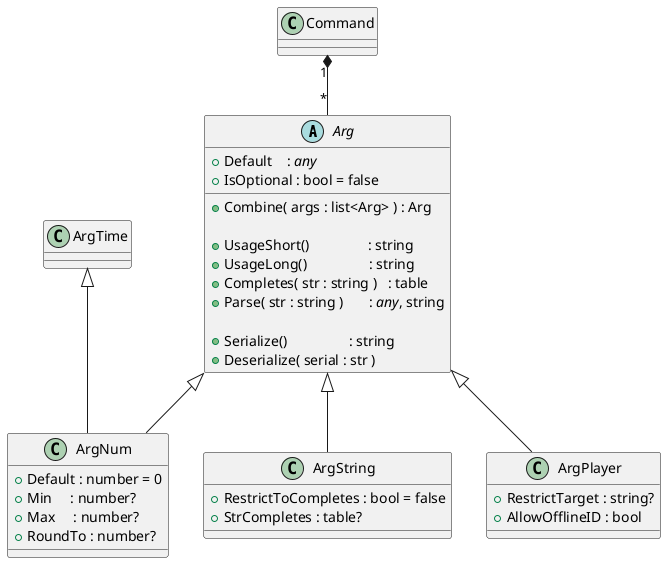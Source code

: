 @startuml
abstract class Arg {
	+Default    : //any//
	+IsOptional : bool = false

	+Combine( args : list<Arg> ) : Arg

	+UsageShort()                : string
	+UsageLong()                 : string
	+Completes( str : string )   : table
	+Parse( str : string )       : //any//, string

	+Serialize()                 : string
	+Deserialize( serial : str )
}

class ArgNum {
	+Default : number = 0
	+Min     : number?
	+Max     : number?
	+RoundTo : number?
}

class ArgTime {
}

class ArgString {
	+RestrictToCompletes : bool = false
	+StrCompletes : table?
}

class ArgPlayer {
	+RestrictTarget : string?
	+AllowOfflineID : bool
}

Command "1" *-- "*" Arg

Arg <|-- ArgNum
ArgTime <|-- ArgNum
Arg <|-- ArgString
Arg <|-- ArgPlayer
@enduml
